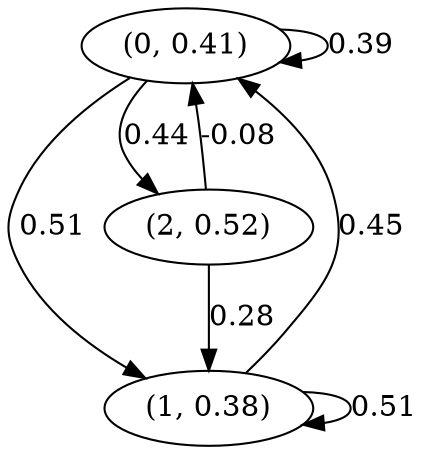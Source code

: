 digraph {
    0 [ label = "(0, 0.41)" ]
    1 [ label = "(1, 0.38)" ]
    2 [ label = "(2, 0.52)" ]
    0 -> 0 [ label = "0.39" ]
    1 -> 1 [ label = "0.51" ]
    1 -> 0 [ label = "0.45" ]
    2 -> 0 [ label = "-0.08" ]
    0 -> 1 [ label = "0.51" ]
    2 -> 1 [ label = "0.28" ]
    0 -> 2 [ label = "0.44" ]
}

